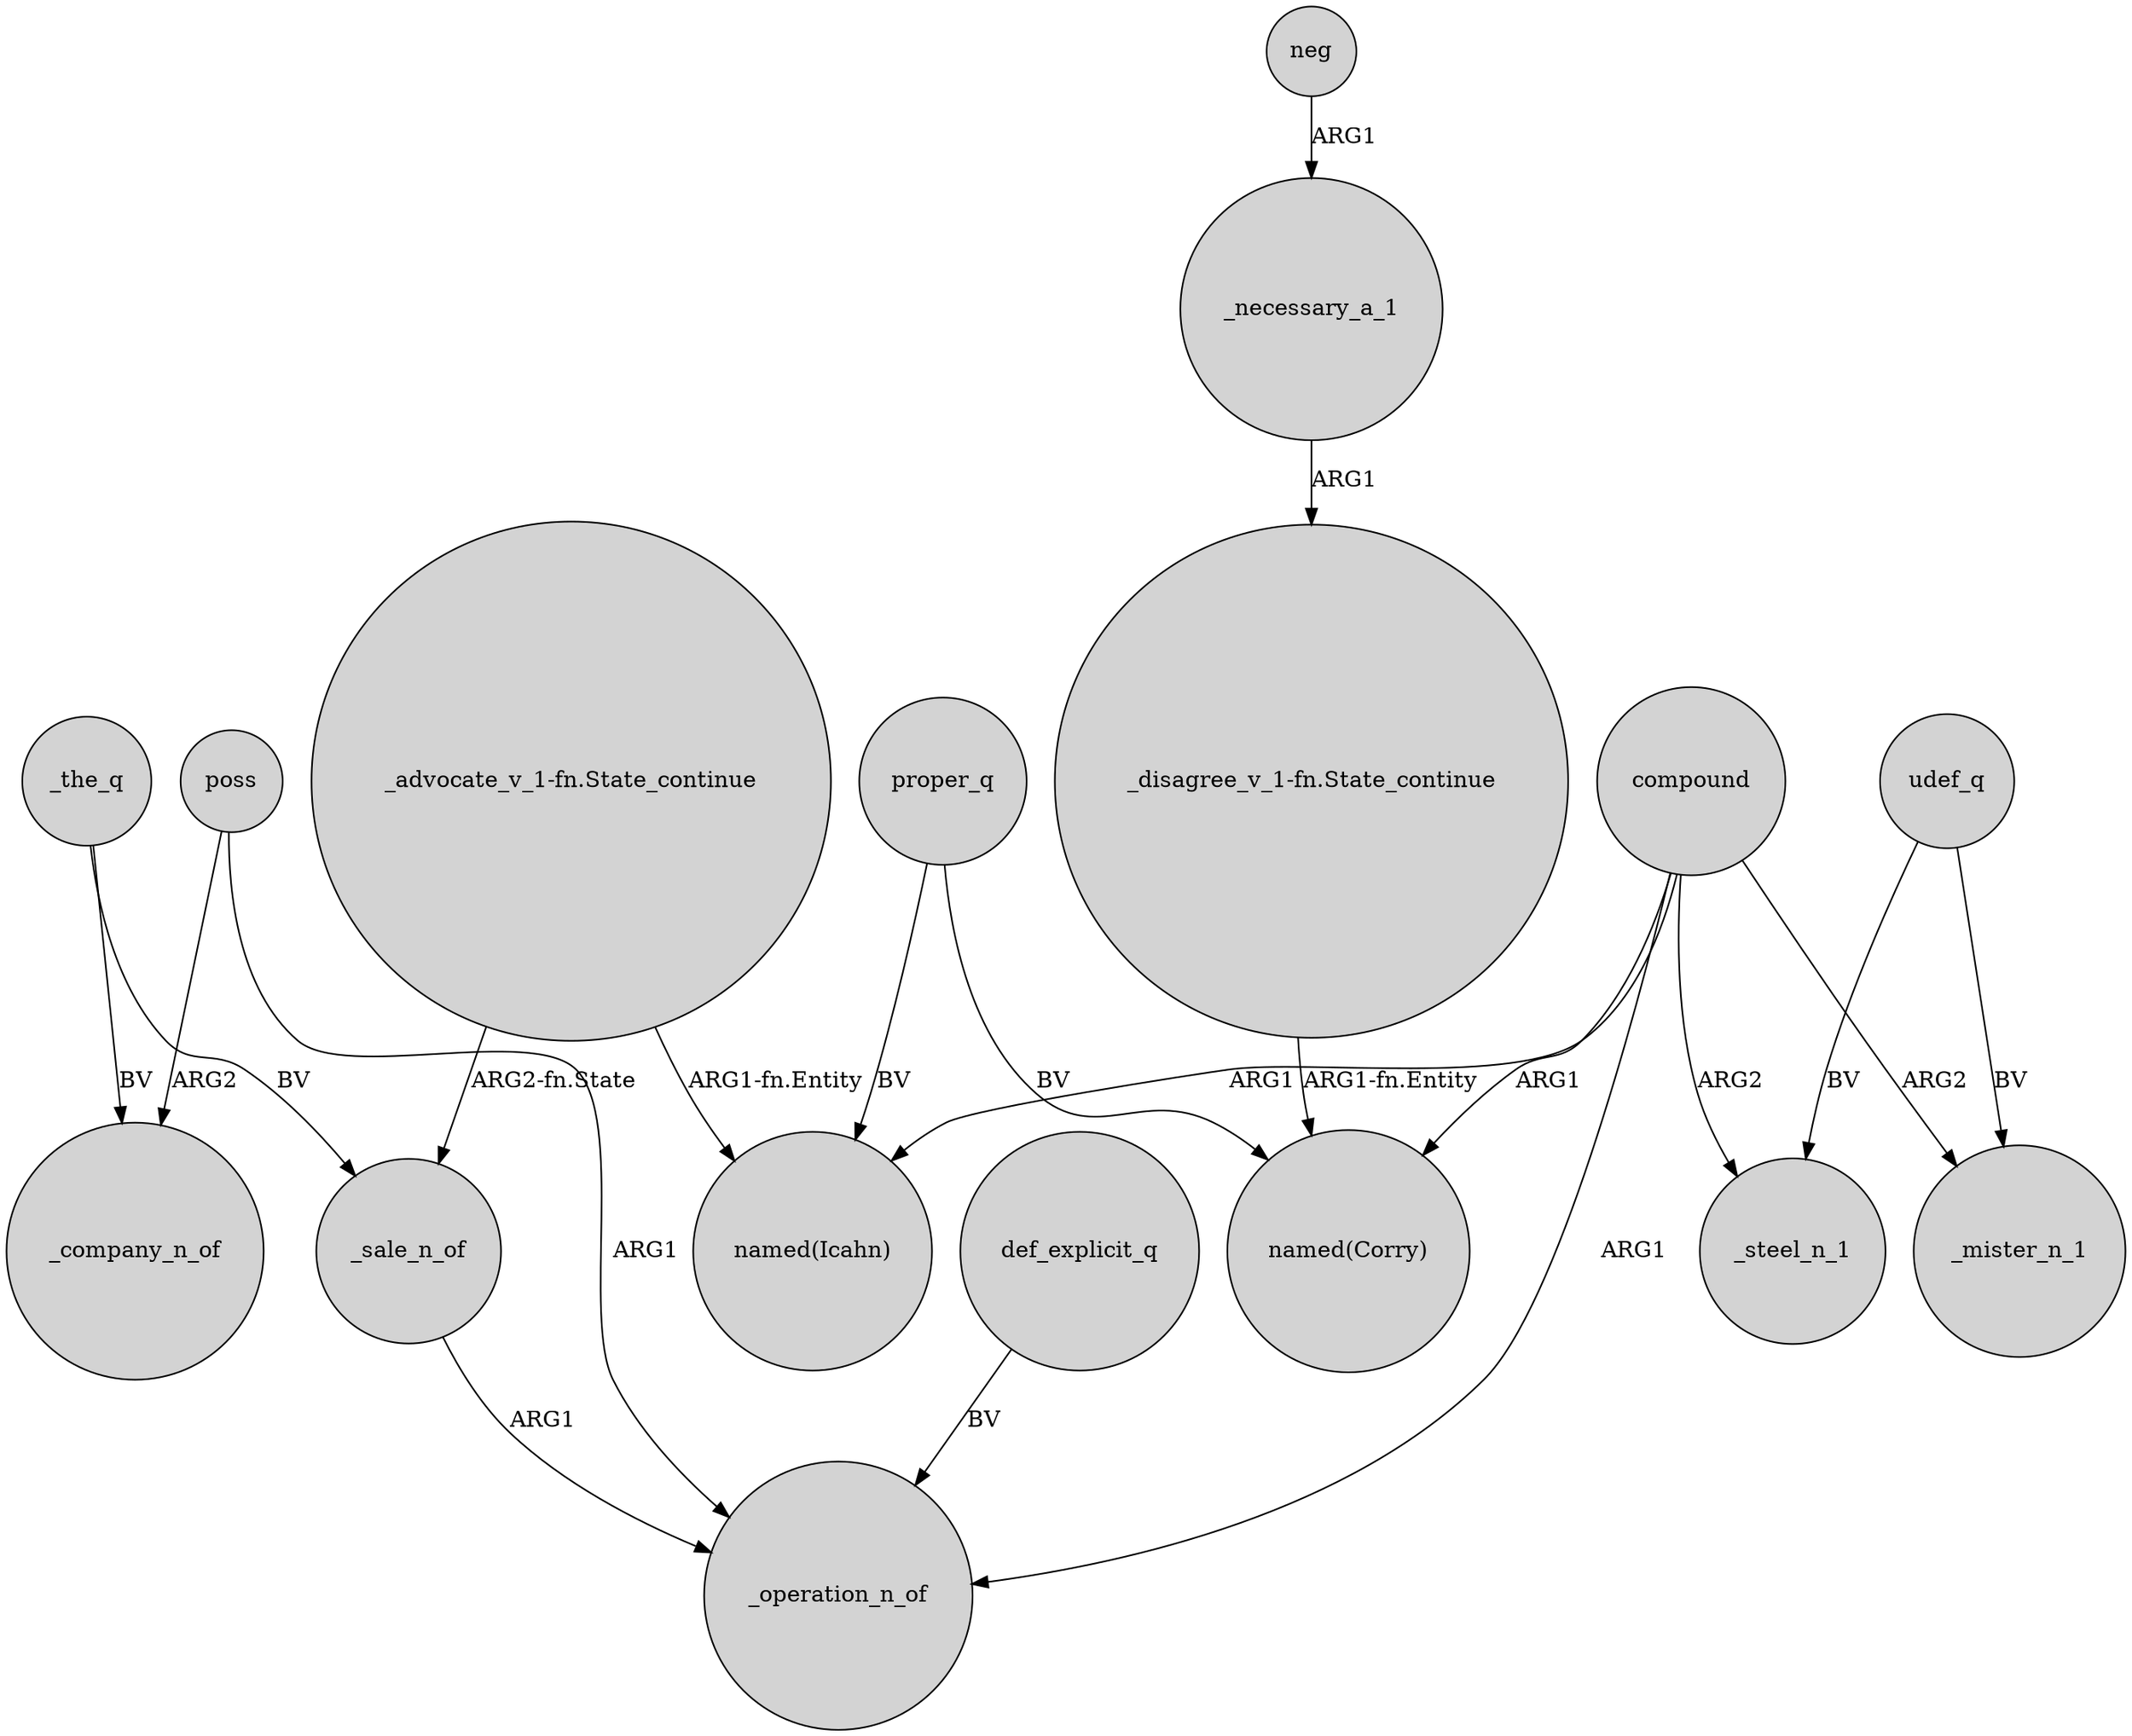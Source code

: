 digraph {
	node [shape=circle style=filled]
	compound -> "named(Icahn)" [label=ARG1]
	compound -> _mister_n_1 [label=ARG2]
	"_advocate_v_1-fn.State_continue" -> "named(Icahn)" [label="ARG1-fn.Entity"]
	neg -> _necessary_a_1 [label=ARG1]
	poss -> _operation_n_of [label=ARG1]
	"_disagree_v_1-fn.State_continue" -> "named(Corry)" [label="ARG1-fn.Entity"]
	compound -> _operation_n_of [label=ARG1]
	_sale_n_of -> _operation_n_of [label=ARG1]
	"_advocate_v_1-fn.State_continue" -> _sale_n_of [label="ARG2-fn.State"]
	udef_q -> _mister_n_1 [label=BV]
	_necessary_a_1 -> "_disagree_v_1-fn.State_continue" [label=ARG1]
	proper_q -> "named(Corry)" [label=BV]
	udef_q -> _steel_n_1 [label=BV]
	poss -> _company_n_of [label=ARG2]
	compound -> "named(Corry)" [label=ARG1]
	compound -> _steel_n_1 [label=ARG2]
	def_explicit_q -> _operation_n_of [label=BV]
	_the_q -> _sale_n_of [label=BV]
	_the_q -> _company_n_of [label=BV]
	proper_q -> "named(Icahn)" [label=BV]
}
